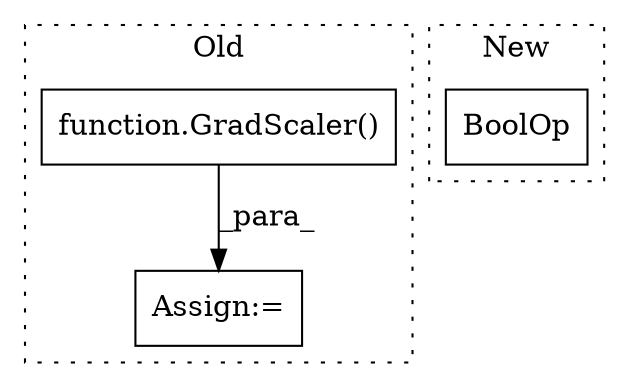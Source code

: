 digraph G {
subgraph cluster0 {
1 [label="function.GradScaler()" a="75" s="7265" l="25" shape="box"];
3 [label="Assign:=" a="68" s="7262" l="3" shape="box"];
label = "Old";
style="dotted";
}
subgraph cluster1 {
2 [label="BoolOp" a="72" s="6690" l="187" shape="box"];
label = "New";
style="dotted";
}
1 -> 3 [label="_para_"];
}